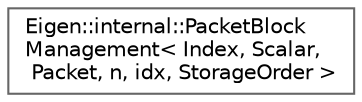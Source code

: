 digraph "Graphical Class Hierarchy"
{
 // LATEX_PDF_SIZE
  bgcolor="transparent";
  edge [fontname=Helvetica,fontsize=10,labelfontname=Helvetica,labelfontsize=10];
  node [fontname=Helvetica,fontsize=10,shape=box,height=0.2,width=0.4];
  rankdir="LR";
  Node0 [id="Node000000",label="Eigen::internal::PacketBlock\lManagement\< Index, Scalar,\l Packet, n, idx, StorageOrder \>",height=0.2,width=0.4,color="grey40", fillcolor="white", style="filled",URL="$structEigen_1_1internal_1_1PacketBlockManagement.html",tooltip=" "];
}
